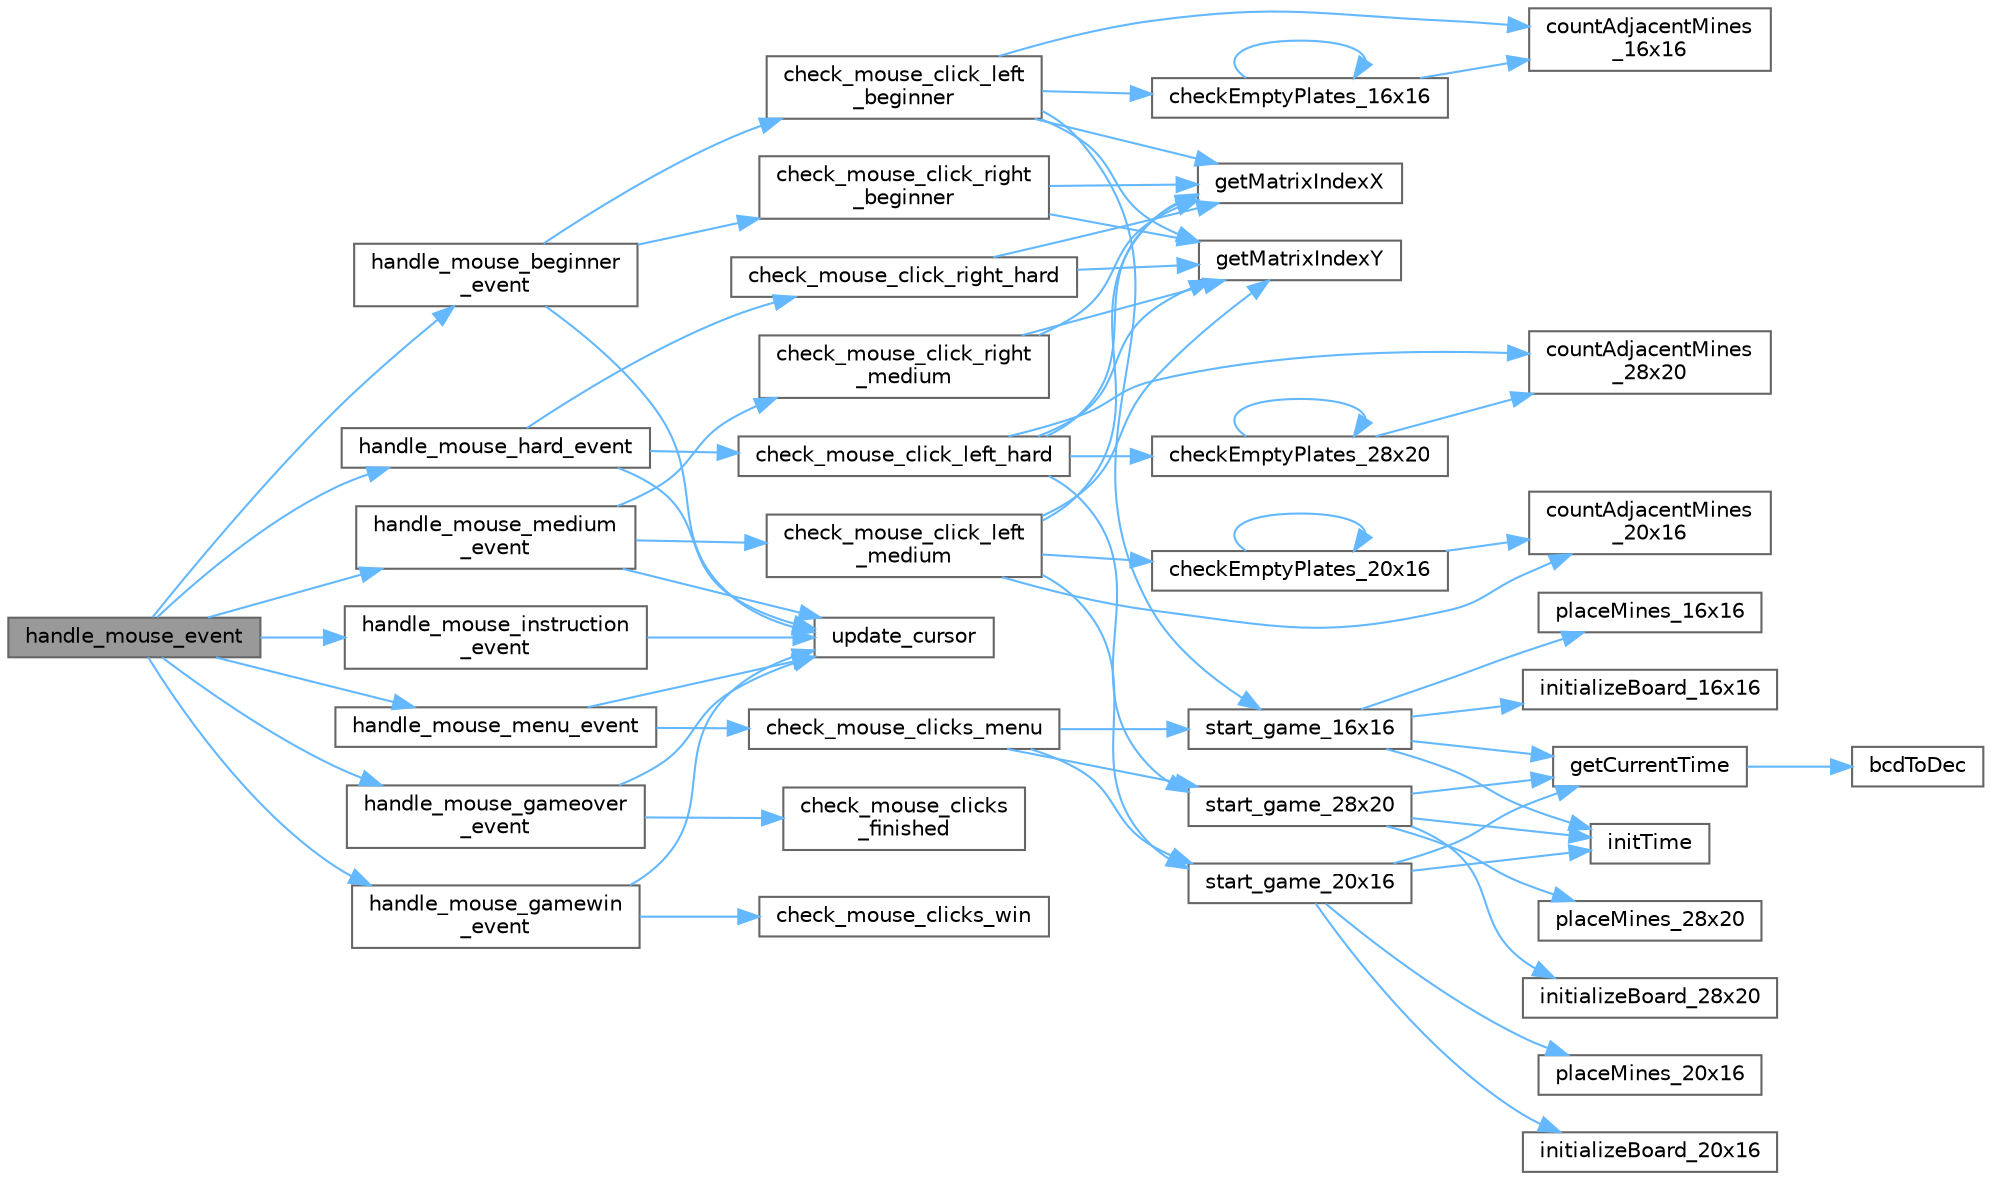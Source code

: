 digraph "handle_mouse_event"
{
 // LATEX_PDF_SIZE
  bgcolor="transparent";
  edge [fontname=Helvetica,fontsize=10,labelfontname=Helvetica,labelfontsize=10];
  node [fontname=Helvetica,fontsize=10,shape=box,height=0.2,width=0.4];
  rankdir="LR";
  Node1 [label="handle_mouse_event",height=0.2,width=0.4,color="gray40", fillcolor="grey60", style="filled", fontcolor="black",tooltip="This function handles mouse events based on the current program state."];
  Node1 -> Node2 [color="steelblue1",style="solid"];
  Node2 [label="handle_mouse_beginner\l_event",height=0.2,width=0.4,color="grey40", fillcolor="white", style="filled",URL="$mouse__event__handler_8c.html#a5142c6ed46abfbb64306fd6ea9e6dff4",tooltip="This function handles the mouse event that occurs in the beginner game mode."];
  Node2 -> Node3 [color="steelblue1",style="solid"];
  Node3 [label="check_mouse_click_left\l_beginner",height=0.2,width=0.4,color="grey40", fillcolor="white", style="filled",URL="$game__state_8c.html#a1e3d437fbea0d84bafff6b2de26d35c3",tooltip="This function handles the left mouse click event and updates the game state accordingly."];
  Node3 -> Node4 [color="steelblue1",style="solid"];
  Node4 [label="checkEmptyPlates_16x16",height=0.2,width=0.4,color="grey40", fillcolor="white", style="filled",URL="$game__logic_8c.html#adb2ef2da3d123ce62419c96e83d269bd",tooltip="This function is responsible for checking and revealing empty plates in a 16x16 board."];
  Node4 -> Node4 [color="steelblue1",style="solid"];
  Node4 -> Node5 [color="steelblue1",style="solid"];
  Node5 [label="countAdjacentMines\l_16x16",height=0.2,width=0.4,color="grey40", fillcolor="white", style="filled",URL="$game__logic_8c.html#ab434e1aba7e5c2486a52999f7fb089e4",tooltip="This function calculates and returns the count of adjacent mines around a specified cell in a 16x16 b..."];
  Node3 -> Node5 [color="steelblue1",style="solid"];
  Node3 -> Node6 [color="steelblue1",style="solid"];
  Node6 [label="getMatrixIndexX",height=0.2,width=0.4,color="grey40", fillcolor="white", style="filled",URL="$game__logic_8c.html#acfce30c20d501c583e678a8bbe6329bf",tooltip="This function is used to calculate the matrix index based on a given x-coordinate."];
  Node3 -> Node7 [color="steelblue1",style="solid"];
  Node7 [label="getMatrixIndexY",height=0.2,width=0.4,color="grey40", fillcolor="white", style="filled",URL="$game__logic_8c.html#a607fbfedd398a7bbd0db46efa2519c3b",tooltip="This function is used to calculate the matrix index based on a given y-coordinate."];
  Node3 -> Node8 [color="steelblue1",style="solid"];
  Node8 [label="start_game_16x16",height=0.2,width=0.4,color="grey40", fillcolor="white", style="filled",URL="$game__state_8c.html#a814afd9aa373a35da8e7498906b94d62",tooltip="This function starts a game with a 16x16 grid. Initializes the game timer, sets the number of tiles i..."];
  Node8 -> Node9 [color="steelblue1",style="solid"];
  Node9 [label="getCurrentTime",height=0.2,width=0.4,color="grey40", fillcolor="white", style="filled",URL="$rtc_8c.html#ae8aba83225f6193ec169c4fc41f3f3cb",tooltip="Get the current time and date."];
  Node9 -> Node10 [color="steelblue1",style="solid"];
  Node10 [label="bcdToDec",height=0.2,width=0.4,color="grey40", fillcolor="white", style="filled",URL="$rtc_8c.html#abc57bf2c447b1860df7493b3222c3a43",tooltip="Converts values from bcd to decimal."];
  Node8 -> Node11 [color="steelblue1",style="solid"];
  Node11 [label="initializeBoard_16x16",height=0.2,width=0.4,color="grey40", fillcolor="white", style="filled",URL="$game__logic_8c.html#a469350b8ffa0e62ba116f9077c76a775",tooltip="This function is used to initialize a 16x16 board with default values."];
  Node8 -> Node12 [color="steelblue1",style="solid"];
  Node12 [label="initTime",height=0.2,width=0.4,color="grey40", fillcolor="white", style="filled",URL="$rtc_8c.html#a146e69d1601c86471739a6d5a0ad14c9",tooltip="Initializes the Time struct."];
  Node8 -> Node13 [color="steelblue1",style="solid"];
  Node13 [label="placeMines_16x16",height=0.2,width=0.4,color="grey40", fillcolor="white", style="filled",URL="$game__logic_8c.html#a5a896153d6c6b46f0181aac94fb949b3",tooltip="This function is used to randomly place mines on a 16x16 board."];
  Node2 -> Node14 [color="steelblue1",style="solid"];
  Node14 [label="check_mouse_click_right\l_beginner",height=0.2,width=0.4,color="grey40", fillcolor="white", style="filled",URL="$game__state_8c.html#afb8b15ae86a02d10786cbe38e9537b4c",tooltip="This function handles the right mouse click event and updates the game state accordingly."];
  Node14 -> Node6 [color="steelblue1",style="solid"];
  Node14 -> Node7 [color="steelblue1",style="solid"];
  Node2 -> Node15 [color="steelblue1",style="solid"];
  Node15 [label="update_cursor",height=0.2,width=0.4,color="grey40", fillcolor="white", style="filled",URL="$game__state_8c.html#a29568e025250a8489157bc1edb122f33",tooltip="This function updates the position of the cursor based on the provided movement values."];
  Node1 -> Node16 [color="steelblue1",style="solid"];
  Node16 [label="handle_mouse_gameover\l_event",height=0.2,width=0.4,color="grey40", fillcolor="white", style="filled",URL="$mouse__event__handler_8c.html#a202fe047988c50024344c58a0a02af1e",tooltip="This function handles the mouse event that occurs in the game over state."];
  Node16 -> Node17 [color="steelblue1",style="solid"];
  Node17 [label="check_mouse_clicks\l_finished",height=0.2,width=0.4,color="grey40", fillcolor="white", style="filled",URL="$game__state_8c.html#ad3ff9c8ffa1396998f425deba68d269f",tooltip="This function sets the game state to 'MAIN_MENU', allowing the player to return to the main menu afte..."];
  Node16 -> Node15 [color="steelblue1",style="solid"];
  Node1 -> Node18 [color="steelblue1",style="solid"];
  Node18 [label="handle_mouse_gamewin\l_event",height=0.2,width=0.4,color="grey40", fillcolor="white", style="filled",URL="$mouse__event__handler_8c.html#a3f5c1403abca024491c7d52e4a5008a5",tooltip="This function handles the mouse event that occurs in the game win state."];
  Node18 -> Node19 [color="steelblue1",style="solid"];
  Node19 [label="check_mouse_clicks_win",height=0.2,width=0.4,color="grey40", fillcolor="white", style="filled",URL="$game__state_8c.html#a7a10758af498b53f24f1ce57aaea89ce",tooltip="This function sets the game state to 'MAIN_MENU', allowing the player to return to the main menu afte..."];
  Node18 -> Node15 [color="steelblue1",style="solid"];
  Node1 -> Node20 [color="steelblue1",style="solid"];
  Node20 [label="handle_mouse_hard_event",height=0.2,width=0.4,color="grey40", fillcolor="white", style="filled",URL="$mouse__event__handler_8c.html#a35b9963213ab414b29e79900673455a5",tooltip="This function handles the mouse event that occurs in the hard game mode."];
  Node20 -> Node21 [color="steelblue1",style="solid"];
  Node21 [label="check_mouse_click_left_hard",height=0.2,width=0.4,color="grey40", fillcolor="white", style="filled",URL="$game__state_8c.html#ad9c841e2dda5cb82a231277e6e001237",tooltip="This function checks for a left mouse click in the hard mode."];
  Node21 -> Node22 [color="steelblue1",style="solid"];
  Node22 [label="checkEmptyPlates_28x20",height=0.2,width=0.4,color="grey40", fillcolor="white", style="filled",URL="$game__logic_8c.html#a542667870ea04719268ceda86136be1f",tooltip="This function is responsible for checking and revealing empty plates in a 28x20 board."];
  Node22 -> Node22 [color="steelblue1",style="solid"];
  Node22 -> Node23 [color="steelblue1",style="solid"];
  Node23 [label="countAdjacentMines\l_28x20",height=0.2,width=0.4,color="grey40", fillcolor="white", style="filled",URL="$game__logic_8c.html#aaa419d968e188e7b88db408728c014ff",tooltip="This function calculates and returns the count of adjacent mines around a specified cell in a 28x20 b..."];
  Node21 -> Node23 [color="steelblue1",style="solid"];
  Node21 -> Node6 [color="steelblue1",style="solid"];
  Node21 -> Node7 [color="steelblue1",style="solid"];
  Node21 -> Node24 [color="steelblue1",style="solid"];
  Node24 [label="start_game_28x20",height=0.2,width=0.4,color="grey40", fillcolor="white", style="filled",URL="$game__state_8c.html#a72d3dc2882239cc9fc80e728abd24f3b",tooltip="This function starts a game on a 28x20 board."];
  Node24 -> Node9 [color="steelblue1",style="solid"];
  Node24 -> Node25 [color="steelblue1",style="solid"];
  Node25 [label="initializeBoard_28x20",height=0.2,width=0.4,color="grey40", fillcolor="white", style="filled",URL="$game__logic_8c.html#a9e96bb16a39e10214c39486f87f2f6e2",tooltip="This function is used to initialize a 28x20 board with default values."];
  Node24 -> Node12 [color="steelblue1",style="solid"];
  Node24 -> Node26 [color="steelblue1",style="solid"];
  Node26 [label="placeMines_28x20",height=0.2,width=0.4,color="grey40", fillcolor="white", style="filled",URL="$game__logic_8c.html#a5d77b119d87e66500c61468af241d05b",tooltip="This function is used to randomly place mines on a 28x20 board."];
  Node20 -> Node27 [color="steelblue1",style="solid"];
  Node27 [label="check_mouse_click_right_hard",height=0.2,width=0.4,color="grey40", fillcolor="white", style="filled",URL="$game__state_8c.html#a3bd747a822aefc2adca7100412ad1464",tooltip="This function checks for a right mouse click in the hard mode."];
  Node27 -> Node6 [color="steelblue1",style="solid"];
  Node27 -> Node7 [color="steelblue1",style="solid"];
  Node20 -> Node15 [color="steelblue1",style="solid"];
  Node1 -> Node28 [color="steelblue1",style="solid"];
  Node28 [label="handle_mouse_instruction\l_event",height=0.2,width=0.4,color="grey40", fillcolor="white", style="filled",URL="$mouse__event__handler_8c.html#acf0c71ac49f267b1eb53d3804573a297",tooltip="This function handles the mouse event that occurs in the instructions state."];
  Node28 -> Node15 [color="steelblue1",style="solid"];
  Node1 -> Node29 [color="steelblue1",style="solid"];
  Node29 [label="handle_mouse_medium\l_event",height=0.2,width=0.4,color="grey40", fillcolor="white", style="filled",URL="$mouse__event__handler_8c.html#a8ea88ecba779635e9f2118f8e29436b0",tooltip="This function handles the mouse event that occurs in the medium game mode."];
  Node29 -> Node30 [color="steelblue1",style="solid"];
  Node30 [label="check_mouse_click_left\l_medium",height=0.2,width=0.4,color="grey40", fillcolor="white", style="filled",URL="$game__state_8c.html#a687ba83630e1bf3e38216dd348c667c4",tooltip="This function checks for a left mouse click in the medium mode."];
  Node30 -> Node31 [color="steelblue1",style="solid"];
  Node31 [label="checkEmptyPlates_20x16",height=0.2,width=0.4,color="grey40", fillcolor="white", style="filled",URL="$game__logic_8c.html#aaf55cbfd7dd6353666af81f2f18ccbd3",tooltip="This function is responsible for checking and revealing empty plates in a 20x16 board."];
  Node31 -> Node31 [color="steelblue1",style="solid"];
  Node31 -> Node32 [color="steelblue1",style="solid"];
  Node32 [label="countAdjacentMines\l_20x16",height=0.2,width=0.4,color="grey40", fillcolor="white", style="filled",URL="$game__logic_8c.html#acc65ea0b1c8c65f4f30c36b167eab146",tooltip="This function calculates and returns the count of adjacent mines around a specified cell in a 20x16 b..."];
  Node30 -> Node32 [color="steelblue1",style="solid"];
  Node30 -> Node6 [color="steelblue1",style="solid"];
  Node30 -> Node7 [color="steelblue1",style="solid"];
  Node30 -> Node33 [color="steelblue1",style="solid"];
  Node33 [label="start_game_20x16",height=0.2,width=0.4,color="grey40", fillcolor="white", style="filled",URL="$game__state_8c.html#ade11f77cf98a5c65c075cec3349926c9",tooltip="This function starts a game on a 20x16 board."];
  Node33 -> Node9 [color="steelblue1",style="solid"];
  Node33 -> Node34 [color="steelblue1",style="solid"];
  Node34 [label="initializeBoard_20x16",height=0.2,width=0.4,color="grey40", fillcolor="white", style="filled",URL="$game__logic_8c.html#a1b0a7dc7cfadcae1385dc4c53f25905b",tooltip="This function is used to initialize a 20x16 board with default values."];
  Node33 -> Node12 [color="steelblue1",style="solid"];
  Node33 -> Node35 [color="steelblue1",style="solid"];
  Node35 [label="placeMines_20x16",height=0.2,width=0.4,color="grey40", fillcolor="white", style="filled",URL="$game__logic_8c.html#ac2a098b1319223d9dc736e9541c695d7",tooltip="This function is used to randomly place mines on a 20x16 board."];
  Node29 -> Node36 [color="steelblue1",style="solid"];
  Node36 [label="check_mouse_click_right\l_medium",height=0.2,width=0.4,color="grey40", fillcolor="white", style="filled",URL="$game__state_8c.html#ae74320a968191dd9fddd0e7c65ade8ca",tooltip="This function checks for a right mouse click in the medium mode."];
  Node36 -> Node6 [color="steelblue1",style="solid"];
  Node36 -> Node7 [color="steelblue1",style="solid"];
  Node29 -> Node15 [color="steelblue1",style="solid"];
  Node1 -> Node37 [color="steelblue1",style="solid"];
  Node37 [label="handle_mouse_menu_event",height=0.2,width=0.4,color="grey40", fillcolor="white", style="filled",URL="$mouse__event__handler_8c.html#a0947840da77c1d2b1280d5ada3ed4293",tooltip="This function handles mouse events specifically in the \"MAIN_MENU\" state."];
  Node37 -> Node38 [color="steelblue1",style="solid"];
  Node38 [label="check_mouse_clicks_menu",height=0.2,width=0.4,color="grey40", fillcolor="white", style="filled",URL="$game__state_8c.html#a22e3ee8916b6fb932cdd0cfa56804655",tooltip="This function checks the mouse clicks within the menu screen and updates the game state accordingly."];
  Node38 -> Node8 [color="steelblue1",style="solid"];
  Node38 -> Node33 [color="steelblue1",style="solid"];
  Node38 -> Node24 [color="steelblue1",style="solid"];
  Node37 -> Node15 [color="steelblue1",style="solid"];
}
